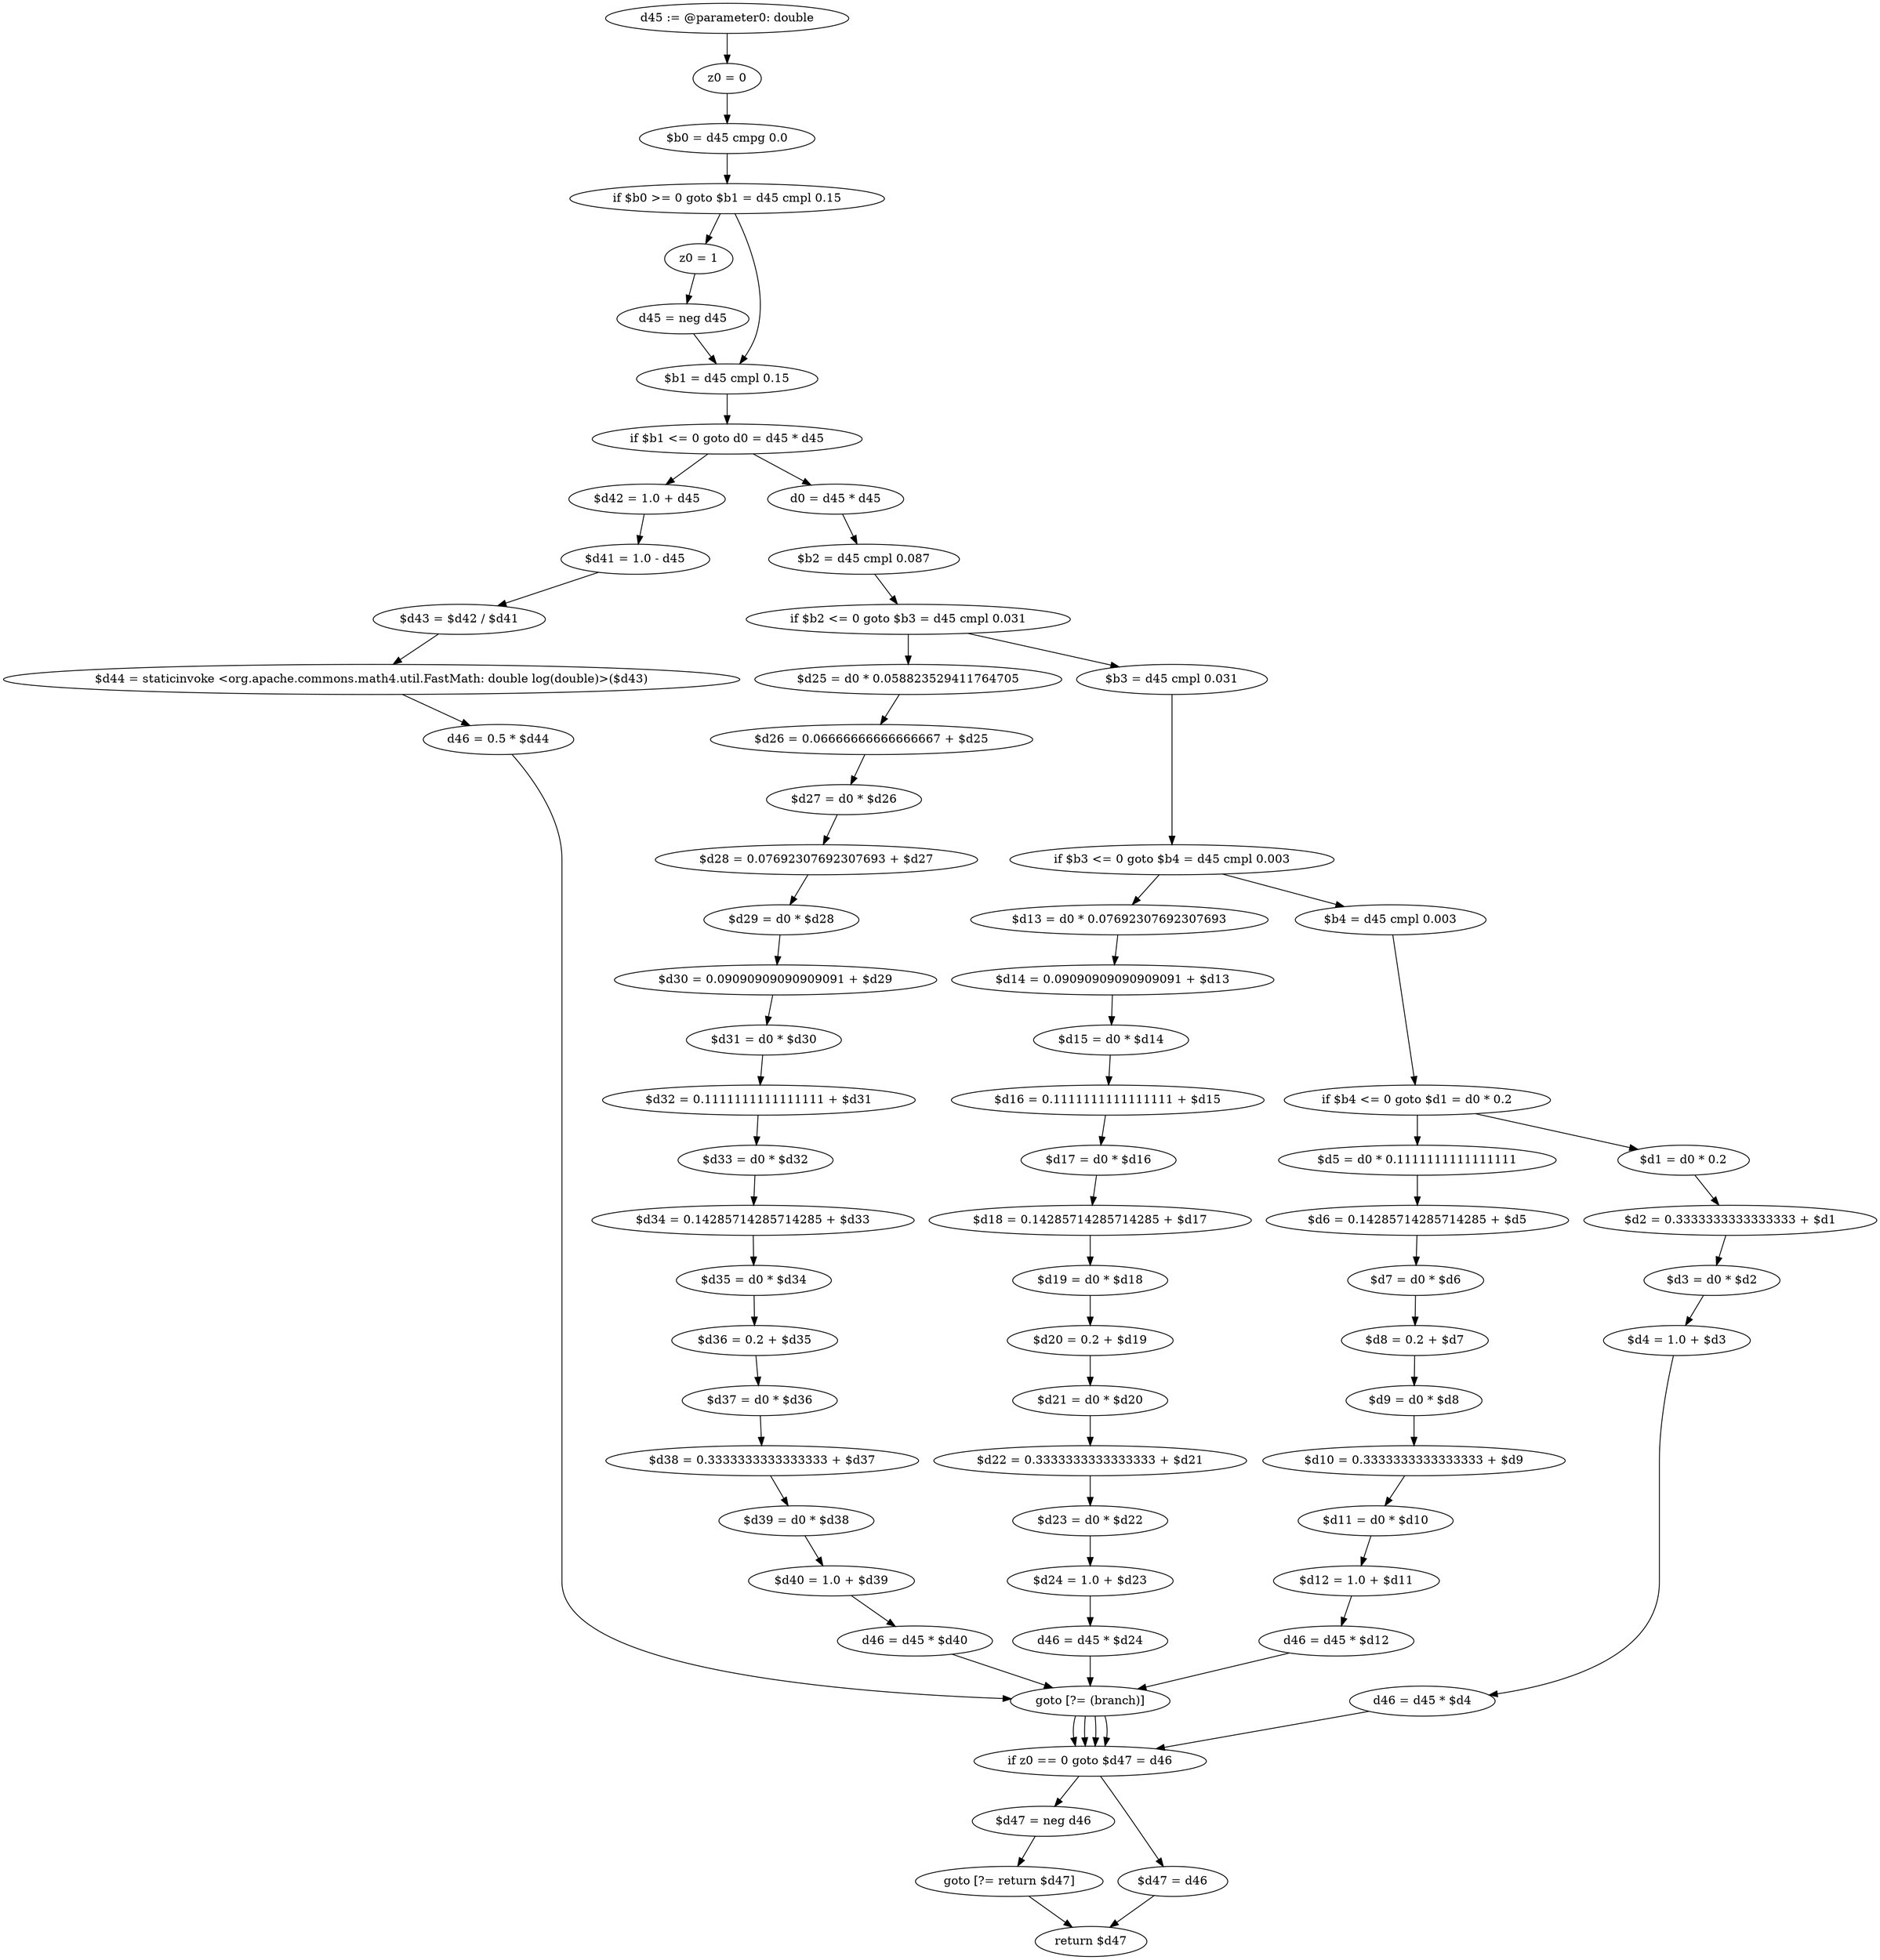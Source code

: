 digraph "unitGraph" {
    "d45 := @parameter0: double"
    "z0 = 0"
    "$b0 = d45 cmpg 0.0"
    "if $b0 >= 0 goto $b1 = d45 cmpl 0.15"
    "z0 = 1"
    "d45 = neg d45"
    "$b1 = d45 cmpl 0.15"
    "if $b1 <= 0 goto d0 = d45 * d45"
    "$d42 = 1.0 + d45"
    "$d41 = 1.0 - d45"
    "$d43 = $d42 / $d41"
    "$d44 = staticinvoke <org.apache.commons.math4.util.FastMath: double log(double)>($d43)"
    "d46 = 0.5 * $d44"
    "goto [?= (branch)]"
    "d0 = d45 * d45"
    "$b2 = d45 cmpl 0.087"
    "if $b2 <= 0 goto $b3 = d45 cmpl 0.031"
    "$d25 = d0 * 0.058823529411764705"
    "$d26 = 0.06666666666666667 + $d25"
    "$d27 = d0 * $d26"
    "$d28 = 0.07692307692307693 + $d27"
    "$d29 = d0 * $d28"
    "$d30 = 0.09090909090909091 + $d29"
    "$d31 = d0 * $d30"
    "$d32 = 0.1111111111111111 + $d31"
    "$d33 = d0 * $d32"
    "$d34 = 0.14285714285714285 + $d33"
    "$d35 = d0 * $d34"
    "$d36 = 0.2 + $d35"
    "$d37 = d0 * $d36"
    "$d38 = 0.3333333333333333 + $d37"
    "$d39 = d0 * $d38"
    "$d40 = 1.0 + $d39"
    "d46 = d45 * $d40"
    "$b3 = d45 cmpl 0.031"
    "if $b3 <= 0 goto $b4 = d45 cmpl 0.003"
    "$d13 = d0 * 0.07692307692307693"
    "$d14 = 0.09090909090909091 + $d13"
    "$d15 = d0 * $d14"
    "$d16 = 0.1111111111111111 + $d15"
    "$d17 = d0 * $d16"
    "$d18 = 0.14285714285714285 + $d17"
    "$d19 = d0 * $d18"
    "$d20 = 0.2 + $d19"
    "$d21 = d0 * $d20"
    "$d22 = 0.3333333333333333 + $d21"
    "$d23 = d0 * $d22"
    "$d24 = 1.0 + $d23"
    "d46 = d45 * $d24"
    "$b4 = d45 cmpl 0.003"
    "if $b4 <= 0 goto $d1 = d0 * 0.2"
    "$d5 = d0 * 0.1111111111111111"
    "$d6 = 0.14285714285714285 + $d5"
    "$d7 = d0 * $d6"
    "$d8 = 0.2 + $d7"
    "$d9 = d0 * $d8"
    "$d10 = 0.3333333333333333 + $d9"
    "$d11 = d0 * $d10"
    "$d12 = 1.0 + $d11"
    "d46 = d45 * $d12"
    "$d1 = d0 * 0.2"
    "$d2 = 0.3333333333333333 + $d1"
    "$d3 = d0 * $d2"
    "$d4 = 1.0 + $d3"
    "d46 = d45 * $d4"
    "if z0 == 0 goto $d47 = d46"
    "$d47 = neg d46"
    "goto [?= return $d47]"
    "$d47 = d46"
    "return $d47"
    "d45 := @parameter0: double"->"z0 = 0";
    "z0 = 0"->"$b0 = d45 cmpg 0.0";
    "$b0 = d45 cmpg 0.0"->"if $b0 >= 0 goto $b1 = d45 cmpl 0.15";
    "if $b0 >= 0 goto $b1 = d45 cmpl 0.15"->"z0 = 1";
    "if $b0 >= 0 goto $b1 = d45 cmpl 0.15"->"$b1 = d45 cmpl 0.15";
    "z0 = 1"->"d45 = neg d45";
    "d45 = neg d45"->"$b1 = d45 cmpl 0.15";
    "$b1 = d45 cmpl 0.15"->"if $b1 <= 0 goto d0 = d45 * d45";
    "if $b1 <= 0 goto d0 = d45 * d45"->"$d42 = 1.0 + d45";
    "if $b1 <= 0 goto d0 = d45 * d45"->"d0 = d45 * d45";
    "$d42 = 1.0 + d45"->"$d41 = 1.0 - d45";
    "$d41 = 1.0 - d45"->"$d43 = $d42 / $d41";
    "$d43 = $d42 / $d41"->"$d44 = staticinvoke <org.apache.commons.math4.util.FastMath: double log(double)>($d43)";
    "$d44 = staticinvoke <org.apache.commons.math4.util.FastMath: double log(double)>($d43)"->"d46 = 0.5 * $d44";
    "d46 = 0.5 * $d44"->"goto [?= (branch)]";
    "goto [?= (branch)]"->"if z0 == 0 goto $d47 = d46";
    "d0 = d45 * d45"->"$b2 = d45 cmpl 0.087";
    "$b2 = d45 cmpl 0.087"->"if $b2 <= 0 goto $b3 = d45 cmpl 0.031";
    "if $b2 <= 0 goto $b3 = d45 cmpl 0.031"->"$d25 = d0 * 0.058823529411764705";
    "if $b2 <= 0 goto $b3 = d45 cmpl 0.031"->"$b3 = d45 cmpl 0.031";
    "$d25 = d0 * 0.058823529411764705"->"$d26 = 0.06666666666666667 + $d25";
    "$d26 = 0.06666666666666667 + $d25"->"$d27 = d0 * $d26";
    "$d27 = d0 * $d26"->"$d28 = 0.07692307692307693 + $d27";
    "$d28 = 0.07692307692307693 + $d27"->"$d29 = d0 * $d28";
    "$d29 = d0 * $d28"->"$d30 = 0.09090909090909091 + $d29";
    "$d30 = 0.09090909090909091 + $d29"->"$d31 = d0 * $d30";
    "$d31 = d0 * $d30"->"$d32 = 0.1111111111111111 + $d31";
    "$d32 = 0.1111111111111111 + $d31"->"$d33 = d0 * $d32";
    "$d33 = d0 * $d32"->"$d34 = 0.14285714285714285 + $d33";
    "$d34 = 0.14285714285714285 + $d33"->"$d35 = d0 * $d34";
    "$d35 = d0 * $d34"->"$d36 = 0.2 + $d35";
    "$d36 = 0.2 + $d35"->"$d37 = d0 * $d36";
    "$d37 = d0 * $d36"->"$d38 = 0.3333333333333333 + $d37";
    "$d38 = 0.3333333333333333 + $d37"->"$d39 = d0 * $d38";
    "$d39 = d0 * $d38"->"$d40 = 1.0 + $d39";
    "$d40 = 1.0 + $d39"->"d46 = d45 * $d40";
    "d46 = d45 * $d40"->"goto [?= (branch)]";
    "goto [?= (branch)]"->"if z0 == 0 goto $d47 = d46";
    "$b3 = d45 cmpl 0.031"->"if $b3 <= 0 goto $b4 = d45 cmpl 0.003";
    "if $b3 <= 0 goto $b4 = d45 cmpl 0.003"->"$d13 = d0 * 0.07692307692307693";
    "if $b3 <= 0 goto $b4 = d45 cmpl 0.003"->"$b4 = d45 cmpl 0.003";
    "$d13 = d0 * 0.07692307692307693"->"$d14 = 0.09090909090909091 + $d13";
    "$d14 = 0.09090909090909091 + $d13"->"$d15 = d0 * $d14";
    "$d15 = d0 * $d14"->"$d16 = 0.1111111111111111 + $d15";
    "$d16 = 0.1111111111111111 + $d15"->"$d17 = d0 * $d16";
    "$d17 = d0 * $d16"->"$d18 = 0.14285714285714285 + $d17";
    "$d18 = 0.14285714285714285 + $d17"->"$d19 = d0 * $d18";
    "$d19 = d0 * $d18"->"$d20 = 0.2 + $d19";
    "$d20 = 0.2 + $d19"->"$d21 = d0 * $d20";
    "$d21 = d0 * $d20"->"$d22 = 0.3333333333333333 + $d21";
    "$d22 = 0.3333333333333333 + $d21"->"$d23 = d0 * $d22";
    "$d23 = d0 * $d22"->"$d24 = 1.0 + $d23";
    "$d24 = 1.0 + $d23"->"d46 = d45 * $d24";
    "d46 = d45 * $d24"->"goto [?= (branch)]";
    "goto [?= (branch)]"->"if z0 == 0 goto $d47 = d46";
    "$b4 = d45 cmpl 0.003"->"if $b4 <= 0 goto $d1 = d0 * 0.2";
    "if $b4 <= 0 goto $d1 = d0 * 0.2"->"$d5 = d0 * 0.1111111111111111";
    "if $b4 <= 0 goto $d1 = d0 * 0.2"->"$d1 = d0 * 0.2";
    "$d5 = d0 * 0.1111111111111111"->"$d6 = 0.14285714285714285 + $d5";
    "$d6 = 0.14285714285714285 + $d5"->"$d7 = d0 * $d6";
    "$d7 = d0 * $d6"->"$d8 = 0.2 + $d7";
    "$d8 = 0.2 + $d7"->"$d9 = d0 * $d8";
    "$d9 = d0 * $d8"->"$d10 = 0.3333333333333333 + $d9";
    "$d10 = 0.3333333333333333 + $d9"->"$d11 = d0 * $d10";
    "$d11 = d0 * $d10"->"$d12 = 1.0 + $d11";
    "$d12 = 1.0 + $d11"->"d46 = d45 * $d12";
    "d46 = d45 * $d12"->"goto [?= (branch)]";
    "goto [?= (branch)]"->"if z0 == 0 goto $d47 = d46";
    "$d1 = d0 * 0.2"->"$d2 = 0.3333333333333333 + $d1";
    "$d2 = 0.3333333333333333 + $d1"->"$d3 = d0 * $d2";
    "$d3 = d0 * $d2"->"$d4 = 1.0 + $d3";
    "$d4 = 1.0 + $d3"->"d46 = d45 * $d4";
    "d46 = d45 * $d4"->"if z0 == 0 goto $d47 = d46";
    "if z0 == 0 goto $d47 = d46"->"$d47 = neg d46";
    "if z0 == 0 goto $d47 = d46"->"$d47 = d46";
    "$d47 = neg d46"->"goto [?= return $d47]";
    "goto [?= return $d47]"->"return $d47";
    "$d47 = d46"->"return $d47";
}
